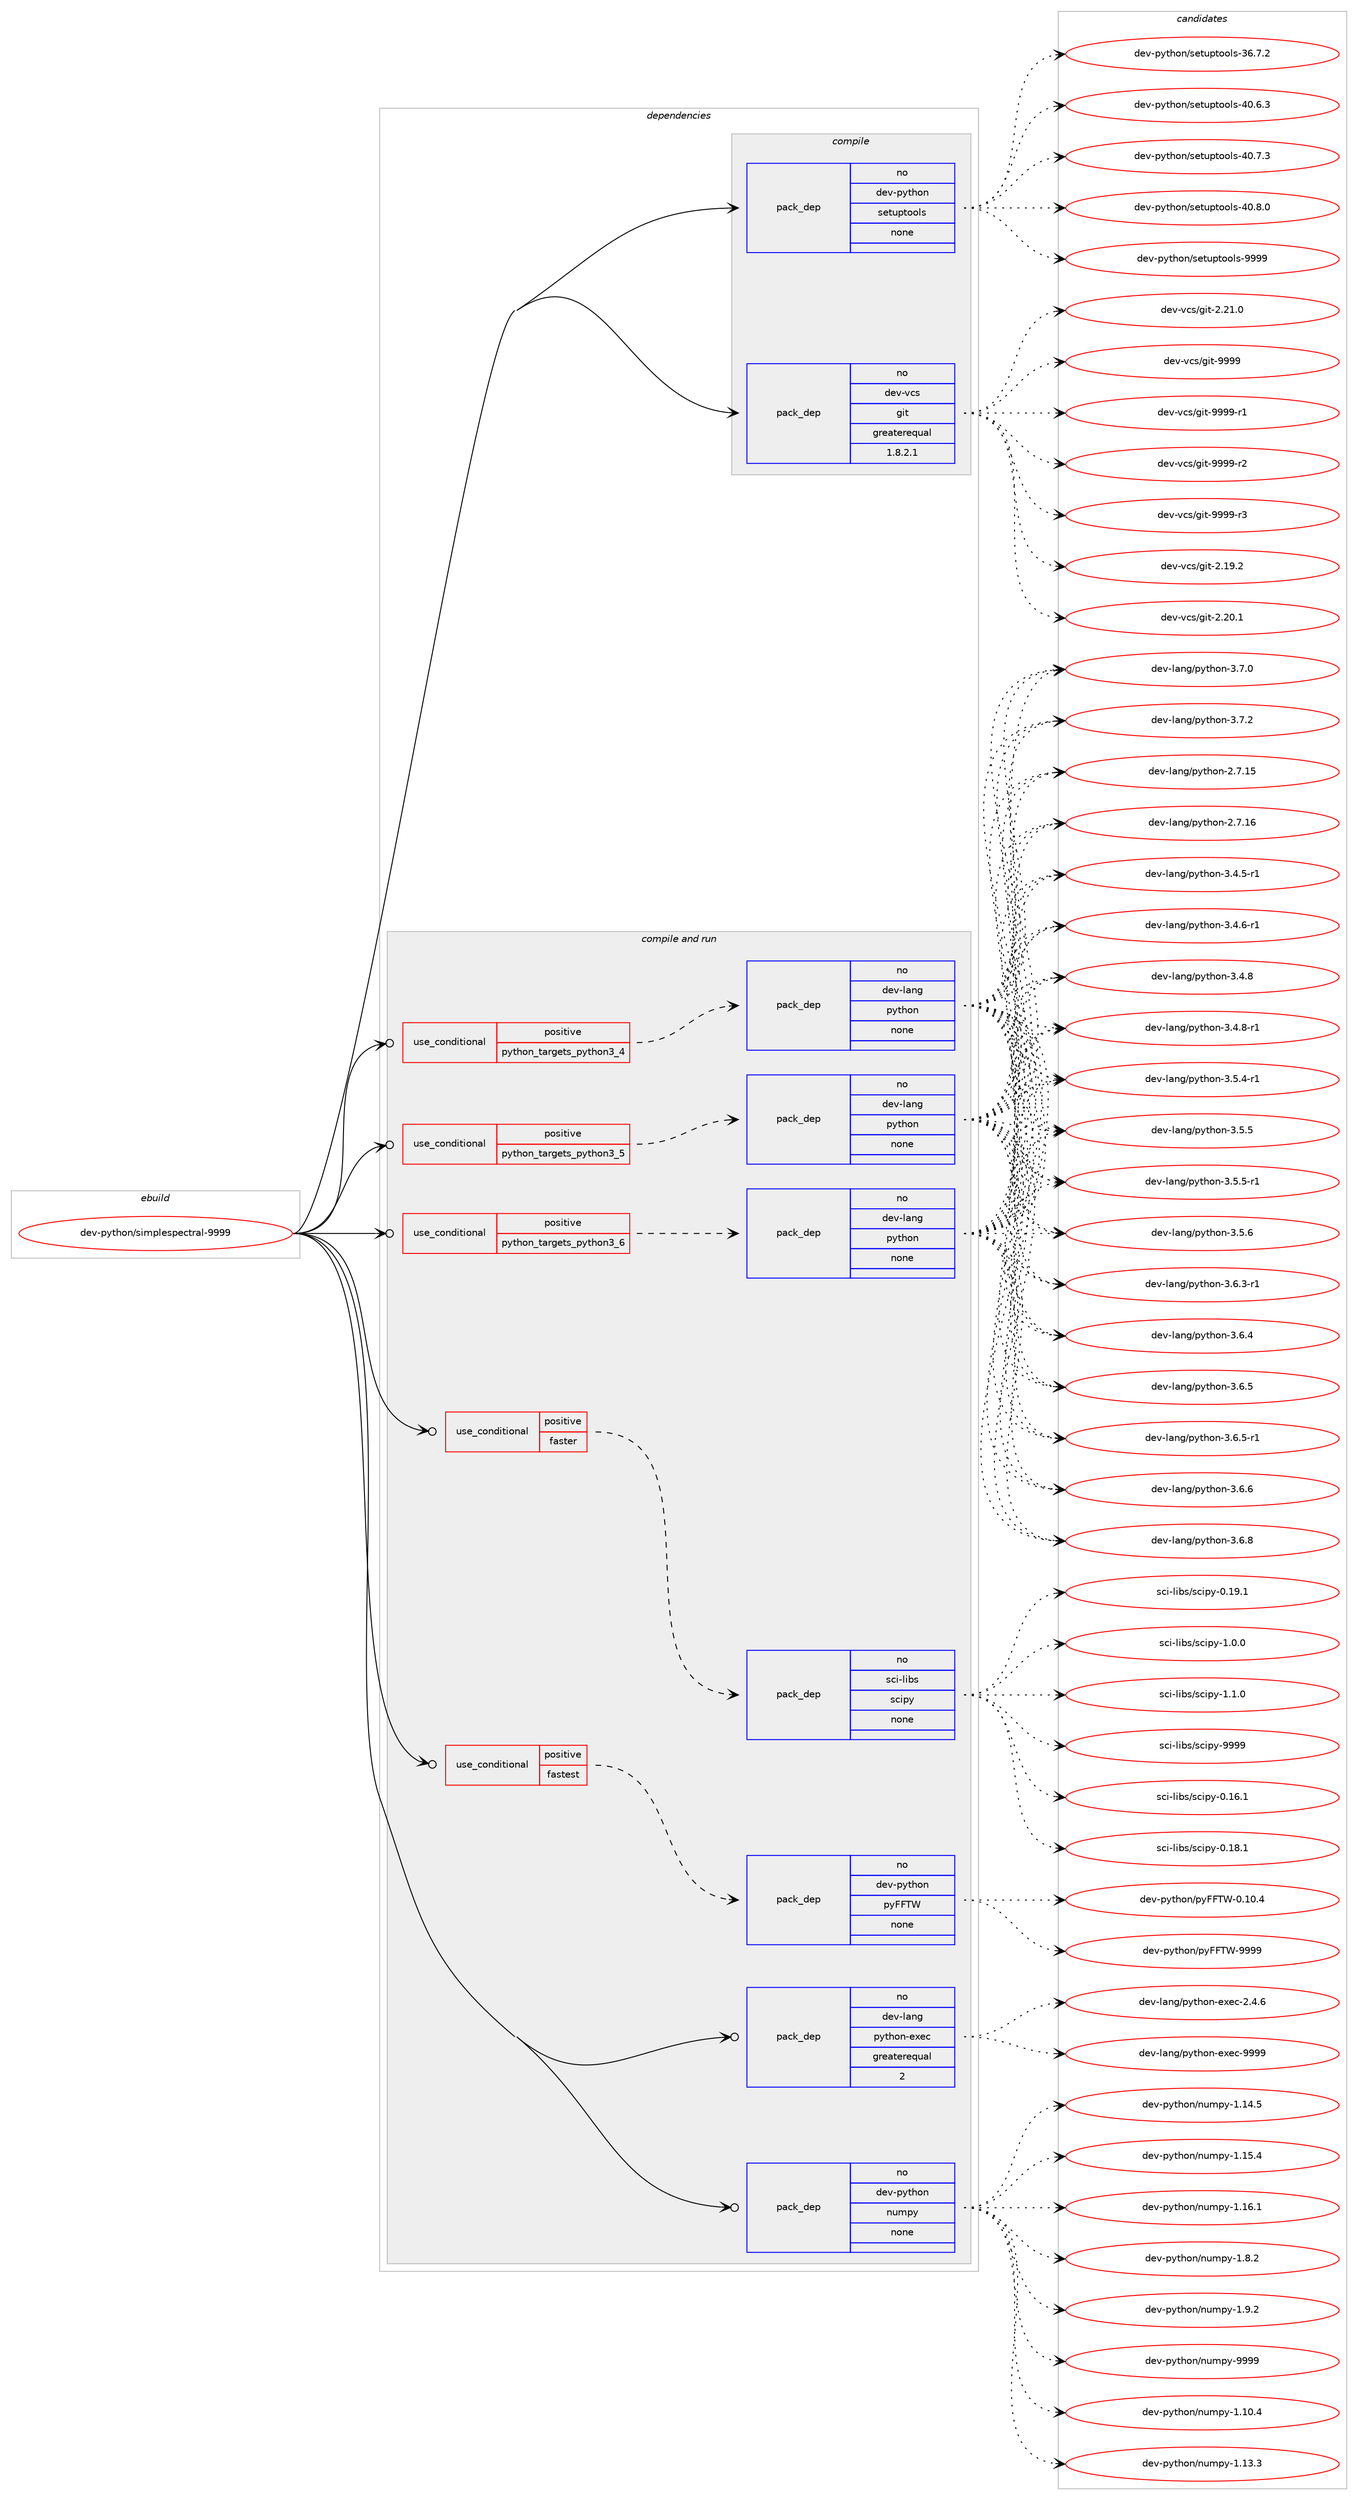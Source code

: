digraph prolog {

# *************
# Graph options
# *************

newrank=true;
concentrate=true;
compound=true;
graph [rankdir=LR,fontname=Helvetica,fontsize=10,ranksep=1.5];#, ranksep=2.5, nodesep=0.2];
edge  [arrowhead=vee];
node  [fontname=Helvetica,fontsize=10];

# **********
# The ebuild
# **********

subgraph cluster_leftcol {
color=gray;
rank=same;
label=<<i>ebuild</i>>;
id [label="dev-python/simplespectral-9999", color=red, width=4, href="../dev-python/simplespectral-9999.svg"];
}

# ****************
# The dependencies
# ****************

subgraph cluster_midcol {
color=gray;
label=<<i>dependencies</i>>;
subgraph cluster_compile {
fillcolor="#eeeeee";
style=filled;
label=<<i>compile</i>>;
subgraph pack1033255 {
dependency1441243 [label=<<TABLE BORDER="0" CELLBORDER="1" CELLSPACING="0" CELLPADDING="4" WIDTH="220"><TR><TD ROWSPAN="6" CELLPADDING="30">pack_dep</TD></TR><TR><TD WIDTH="110">no</TD></TR><TR><TD>dev-python</TD></TR><TR><TD>setuptools</TD></TR><TR><TD>none</TD></TR><TR><TD></TD></TR></TABLE>>, shape=none, color=blue];
}
id:e -> dependency1441243:w [weight=20,style="solid",arrowhead="vee"];
subgraph pack1033256 {
dependency1441244 [label=<<TABLE BORDER="0" CELLBORDER="1" CELLSPACING="0" CELLPADDING="4" WIDTH="220"><TR><TD ROWSPAN="6" CELLPADDING="30">pack_dep</TD></TR><TR><TD WIDTH="110">no</TD></TR><TR><TD>dev-vcs</TD></TR><TR><TD>git</TD></TR><TR><TD>greaterequal</TD></TR><TR><TD>1.8.2.1</TD></TR></TABLE>>, shape=none, color=blue];
}
id:e -> dependency1441244:w [weight=20,style="solid",arrowhead="vee"];
}
subgraph cluster_compileandrun {
fillcolor="#eeeeee";
style=filled;
label=<<i>compile and run</i>>;
subgraph cond384626 {
dependency1441245 [label=<<TABLE BORDER="0" CELLBORDER="1" CELLSPACING="0" CELLPADDING="4"><TR><TD ROWSPAN="3" CELLPADDING="10">use_conditional</TD></TR><TR><TD>positive</TD></TR><TR><TD>faster</TD></TR></TABLE>>, shape=none, color=red];
subgraph pack1033257 {
dependency1441246 [label=<<TABLE BORDER="0" CELLBORDER="1" CELLSPACING="0" CELLPADDING="4" WIDTH="220"><TR><TD ROWSPAN="6" CELLPADDING="30">pack_dep</TD></TR><TR><TD WIDTH="110">no</TD></TR><TR><TD>sci-libs</TD></TR><TR><TD>scipy</TD></TR><TR><TD>none</TD></TR><TR><TD></TD></TR></TABLE>>, shape=none, color=blue];
}
dependency1441245:e -> dependency1441246:w [weight=20,style="dashed",arrowhead="vee"];
}
id:e -> dependency1441245:w [weight=20,style="solid",arrowhead="odotvee"];
subgraph cond384627 {
dependency1441247 [label=<<TABLE BORDER="0" CELLBORDER="1" CELLSPACING="0" CELLPADDING="4"><TR><TD ROWSPAN="3" CELLPADDING="10">use_conditional</TD></TR><TR><TD>positive</TD></TR><TR><TD>fastest</TD></TR></TABLE>>, shape=none, color=red];
subgraph pack1033258 {
dependency1441248 [label=<<TABLE BORDER="0" CELLBORDER="1" CELLSPACING="0" CELLPADDING="4" WIDTH="220"><TR><TD ROWSPAN="6" CELLPADDING="30">pack_dep</TD></TR><TR><TD WIDTH="110">no</TD></TR><TR><TD>dev-python</TD></TR><TR><TD>pyFFTW</TD></TR><TR><TD>none</TD></TR><TR><TD></TD></TR></TABLE>>, shape=none, color=blue];
}
dependency1441247:e -> dependency1441248:w [weight=20,style="dashed",arrowhead="vee"];
}
id:e -> dependency1441247:w [weight=20,style="solid",arrowhead="odotvee"];
subgraph cond384628 {
dependency1441249 [label=<<TABLE BORDER="0" CELLBORDER="1" CELLSPACING="0" CELLPADDING="4"><TR><TD ROWSPAN="3" CELLPADDING="10">use_conditional</TD></TR><TR><TD>positive</TD></TR><TR><TD>python_targets_python3_4</TD></TR></TABLE>>, shape=none, color=red];
subgraph pack1033259 {
dependency1441250 [label=<<TABLE BORDER="0" CELLBORDER="1" CELLSPACING="0" CELLPADDING="4" WIDTH="220"><TR><TD ROWSPAN="6" CELLPADDING="30">pack_dep</TD></TR><TR><TD WIDTH="110">no</TD></TR><TR><TD>dev-lang</TD></TR><TR><TD>python</TD></TR><TR><TD>none</TD></TR><TR><TD></TD></TR></TABLE>>, shape=none, color=blue];
}
dependency1441249:e -> dependency1441250:w [weight=20,style="dashed",arrowhead="vee"];
}
id:e -> dependency1441249:w [weight=20,style="solid",arrowhead="odotvee"];
subgraph cond384629 {
dependency1441251 [label=<<TABLE BORDER="0" CELLBORDER="1" CELLSPACING="0" CELLPADDING="4"><TR><TD ROWSPAN="3" CELLPADDING="10">use_conditional</TD></TR><TR><TD>positive</TD></TR><TR><TD>python_targets_python3_5</TD></TR></TABLE>>, shape=none, color=red];
subgraph pack1033260 {
dependency1441252 [label=<<TABLE BORDER="0" CELLBORDER="1" CELLSPACING="0" CELLPADDING="4" WIDTH="220"><TR><TD ROWSPAN="6" CELLPADDING="30">pack_dep</TD></TR><TR><TD WIDTH="110">no</TD></TR><TR><TD>dev-lang</TD></TR><TR><TD>python</TD></TR><TR><TD>none</TD></TR><TR><TD></TD></TR></TABLE>>, shape=none, color=blue];
}
dependency1441251:e -> dependency1441252:w [weight=20,style="dashed",arrowhead="vee"];
}
id:e -> dependency1441251:w [weight=20,style="solid",arrowhead="odotvee"];
subgraph cond384630 {
dependency1441253 [label=<<TABLE BORDER="0" CELLBORDER="1" CELLSPACING="0" CELLPADDING="4"><TR><TD ROWSPAN="3" CELLPADDING="10">use_conditional</TD></TR><TR><TD>positive</TD></TR><TR><TD>python_targets_python3_6</TD></TR></TABLE>>, shape=none, color=red];
subgraph pack1033261 {
dependency1441254 [label=<<TABLE BORDER="0" CELLBORDER="1" CELLSPACING="0" CELLPADDING="4" WIDTH="220"><TR><TD ROWSPAN="6" CELLPADDING="30">pack_dep</TD></TR><TR><TD WIDTH="110">no</TD></TR><TR><TD>dev-lang</TD></TR><TR><TD>python</TD></TR><TR><TD>none</TD></TR><TR><TD></TD></TR></TABLE>>, shape=none, color=blue];
}
dependency1441253:e -> dependency1441254:w [weight=20,style="dashed",arrowhead="vee"];
}
id:e -> dependency1441253:w [weight=20,style="solid",arrowhead="odotvee"];
subgraph pack1033262 {
dependency1441255 [label=<<TABLE BORDER="0" CELLBORDER="1" CELLSPACING="0" CELLPADDING="4" WIDTH="220"><TR><TD ROWSPAN="6" CELLPADDING="30">pack_dep</TD></TR><TR><TD WIDTH="110">no</TD></TR><TR><TD>dev-lang</TD></TR><TR><TD>python-exec</TD></TR><TR><TD>greaterequal</TD></TR><TR><TD>2</TD></TR></TABLE>>, shape=none, color=blue];
}
id:e -> dependency1441255:w [weight=20,style="solid",arrowhead="odotvee"];
subgraph pack1033263 {
dependency1441256 [label=<<TABLE BORDER="0" CELLBORDER="1" CELLSPACING="0" CELLPADDING="4" WIDTH="220"><TR><TD ROWSPAN="6" CELLPADDING="30">pack_dep</TD></TR><TR><TD WIDTH="110">no</TD></TR><TR><TD>dev-python</TD></TR><TR><TD>numpy</TD></TR><TR><TD>none</TD></TR><TR><TD></TD></TR></TABLE>>, shape=none, color=blue];
}
id:e -> dependency1441256:w [weight=20,style="solid",arrowhead="odotvee"];
}
subgraph cluster_run {
fillcolor="#eeeeee";
style=filled;
label=<<i>run</i>>;
}
}

# **************
# The candidates
# **************

subgraph cluster_choices {
rank=same;
color=gray;
label=<<i>candidates</i>>;

subgraph choice1033255 {
color=black;
nodesep=1;
choice100101118451121211161041111104711510111611711211611111110811545515446554650 [label="dev-python/setuptools-36.7.2", color=red, width=4,href="../dev-python/setuptools-36.7.2.svg"];
choice100101118451121211161041111104711510111611711211611111110811545524846544651 [label="dev-python/setuptools-40.6.3", color=red, width=4,href="../dev-python/setuptools-40.6.3.svg"];
choice100101118451121211161041111104711510111611711211611111110811545524846554651 [label="dev-python/setuptools-40.7.3", color=red, width=4,href="../dev-python/setuptools-40.7.3.svg"];
choice100101118451121211161041111104711510111611711211611111110811545524846564648 [label="dev-python/setuptools-40.8.0", color=red, width=4,href="../dev-python/setuptools-40.8.0.svg"];
choice10010111845112121116104111110471151011161171121161111111081154557575757 [label="dev-python/setuptools-9999", color=red, width=4,href="../dev-python/setuptools-9999.svg"];
dependency1441243:e -> choice100101118451121211161041111104711510111611711211611111110811545515446554650:w [style=dotted,weight="100"];
dependency1441243:e -> choice100101118451121211161041111104711510111611711211611111110811545524846544651:w [style=dotted,weight="100"];
dependency1441243:e -> choice100101118451121211161041111104711510111611711211611111110811545524846554651:w [style=dotted,weight="100"];
dependency1441243:e -> choice100101118451121211161041111104711510111611711211611111110811545524846564648:w [style=dotted,weight="100"];
dependency1441243:e -> choice10010111845112121116104111110471151011161171121161111111081154557575757:w [style=dotted,weight="100"];
}
subgraph choice1033256 {
color=black;
nodesep=1;
choice10010111845118991154710310511645504649574650 [label="dev-vcs/git-2.19.2", color=red, width=4,href="../dev-vcs/git-2.19.2.svg"];
choice10010111845118991154710310511645504650484649 [label="dev-vcs/git-2.20.1", color=red, width=4,href="../dev-vcs/git-2.20.1.svg"];
choice10010111845118991154710310511645504650494648 [label="dev-vcs/git-2.21.0", color=red, width=4,href="../dev-vcs/git-2.21.0.svg"];
choice1001011184511899115471031051164557575757 [label="dev-vcs/git-9999", color=red, width=4,href="../dev-vcs/git-9999.svg"];
choice10010111845118991154710310511645575757574511449 [label="dev-vcs/git-9999-r1", color=red, width=4,href="../dev-vcs/git-9999-r1.svg"];
choice10010111845118991154710310511645575757574511450 [label="dev-vcs/git-9999-r2", color=red, width=4,href="../dev-vcs/git-9999-r2.svg"];
choice10010111845118991154710310511645575757574511451 [label="dev-vcs/git-9999-r3", color=red, width=4,href="../dev-vcs/git-9999-r3.svg"];
dependency1441244:e -> choice10010111845118991154710310511645504649574650:w [style=dotted,weight="100"];
dependency1441244:e -> choice10010111845118991154710310511645504650484649:w [style=dotted,weight="100"];
dependency1441244:e -> choice10010111845118991154710310511645504650494648:w [style=dotted,weight="100"];
dependency1441244:e -> choice1001011184511899115471031051164557575757:w [style=dotted,weight="100"];
dependency1441244:e -> choice10010111845118991154710310511645575757574511449:w [style=dotted,weight="100"];
dependency1441244:e -> choice10010111845118991154710310511645575757574511450:w [style=dotted,weight="100"];
dependency1441244:e -> choice10010111845118991154710310511645575757574511451:w [style=dotted,weight="100"];
}
subgraph choice1033257 {
color=black;
nodesep=1;
choice115991054510810598115471159910511212145484649544649 [label="sci-libs/scipy-0.16.1", color=red, width=4,href="../sci-libs/scipy-0.16.1.svg"];
choice115991054510810598115471159910511212145484649564649 [label="sci-libs/scipy-0.18.1", color=red, width=4,href="../sci-libs/scipy-0.18.1.svg"];
choice115991054510810598115471159910511212145484649574649 [label="sci-libs/scipy-0.19.1", color=red, width=4,href="../sci-libs/scipy-0.19.1.svg"];
choice1159910545108105981154711599105112121454946484648 [label="sci-libs/scipy-1.0.0", color=red, width=4,href="../sci-libs/scipy-1.0.0.svg"];
choice1159910545108105981154711599105112121454946494648 [label="sci-libs/scipy-1.1.0", color=red, width=4,href="../sci-libs/scipy-1.1.0.svg"];
choice11599105451081059811547115991051121214557575757 [label="sci-libs/scipy-9999", color=red, width=4,href="../sci-libs/scipy-9999.svg"];
dependency1441246:e -> choice115991054510810598115471159910511212145484649544649:w [style=dotted,weight="100"];
dependency1441246:e -> choice115991054510810598115471159910511212145484649564649:w [style=dotted,weight="100"];
dependency1441246:e -> choice115991054510810598115471159910511212145484649574649:w [style=dotted,weight="100"];
dependency1441246:e -> choice1159910545108105981154711599105112121454946484648:w [style=dotted,weight="100"];
dependency1441246:e -> choice1159910545108105981154711599105112121454946494648:w [style=dotted,weight="100"];
dependency1441246:e -> choice11599105451081059811547115991051121214557575757:w [style=dotted,weight="100"];
}
subgraph choice1033258 {
color=black;
nodesep=1;
choice10010111845112121116104111110471121217070848745484649484652 [label="dev-python/pyFFTW-0.10.4", color=red, width=4,href="../dev-python/pyFFTW-0.10.4.svg"];
choice1001011184511212111610411111047112121707084874557575757 [label="dev-python/pyFFTW-9999", color=red, width=4,href="../dev-python/pyFFTW-9999.svg"];
dependency1441248:e -> choice10010111845112121116104111110471121217070848745484649484652:w [style=dotted,weight="100"];
dependency1441248:e -> choice1001011184511212111610411111047112121707084874557575757:w [style=dotted,weight="100"];
}
subgraph choice1033259 {
color=black;
nodesep=1;
choice10010111845108971101034711212111610411111045504655464953 [label="dev-lang/python-2.7.15", color=red, width=4,href="../dev-lang/python-2.7.15.svg"];
choice10010111845108971101034711212111610411111045504655464954 [label="dev-lang/python-2.7.16", color=red, width=4,href="../dev-lang/python-2.7.16.svg"];
choice1001011184510897110103471121211161041111104551465246534511449 [label="dev-lang/python-3.4.5-r1", color=red, width=4,href="../dev-lang/python-3.4.5-r1.svg"];
choice1001011184510897110103471121211161041111104551465246544511449 [label="dev-lang/python-3.4.6-r1", color=red, width=4,href="../dev-lang/python-3.4.6-r1.svg"];
choice100101118451089711010347112121116104111110455146524656 [label="dev-lang/python-3.4.8", color=red, width=4,href="../dev-lang/python-3.4.8.svg"];
choice1001011184510897110103471121211161041111104551465246564511449 [label="dev-lang/python-3.4.8-r1", color=red, width=4,href="../dev-lang/python-3.4.8-r1.svg"];
choice1001011184510897110103471121211161041111104551465346524511449 [label="dev-lang/python-3.5.4-r1", color=red, width=4,href="../dev-lang/python-3.5.4-r1.svg"];
choice100101118451089711010347112121116104111110455146534653 [label="dev-lang/python-3.5.5", color=red, width=4,href="../dev-lang/python-3.5.5.svg"];
choice1001011184510897110103471121211161041111104551465346534511449 [label="dev-lang/python-3.5.5-r1", color=red, width=4,href="../dev-lang/python-3.5.5-r1.svg"];
choice100101118451089711010347112121116104111110455146534654 [label="dev-lang/python-3.5.6", color=red, width=4,href="../dev-lang/python-3.5.6.svg"];
choice1001011184510897110103471121211161041111104551465446514511449 [label="dev-lang/python-3.6.3-r1", color=red, width=4,href="../dev-lang/python-3.6.3-r1.svg"];
choice100101118451089711010347112121116104111110455146544652 [label="dev-lang/python-3.6.4", color=red, width=4,href="../dev-lang/python-3.6.4.svg"];
choice100101118451089711010347112121116104111110455146544653 [label="dev-lang/python-3.6.5", color=red, width=4,href="../dev-lang/python-3.6.5.svg"];
choice1001011184510897110103471121211161041111104551465446534511449 [label="dev-lang/python-3.6.5-r1", color=red, width=4,href="../dev-lang/python-3.6.5-r1.svg"];
choice100101118451089711010347112121116104111110455146544654 [label="dev-lang/python-3.6.6", color=red, width=4,href="../dev-lang/python-3.6.6.svg"];
choice100101118451089711010347112121116104111110455146544656 [label="dev-lang/python-3.6.8", color=red, width=4,href="../dev-lang/python-3.6.8.svg"];
choice100101118451089711010347112121116104111110455146554648 [label="dev-lang/python-3.7.0", color=red, width=4,href="../dev-lang/python-3.7.0.svg"];
choice100101118451089711010347112121116104111110455146554650 [label="dev-lang/python-3.7.2", color=red, width=4,href="../dev-lang/python-3.7.2.svg"];
dependency1441250:e -> choice10010111845108971101034711212111610411111045504655464953:w [style=dotted,weight="100"];
dependency1441250:e -> choice10010111845108971101034711212111610411111045504655464954:w [style=dotted,weight="100"];
dependency1441250:e -> choice1001011184510897110103471121211161041111104551465246534511449:w [style=dotted,weight="100"];
dependency1441250:e -> choice1001011184510897110103471121211161041111104551465246544511449:w [style=dotted,weight="100"];
dependency1441250:e -> choice100101118451089711010347112121116104111110455146524656:w [style=dotted,weight="100"];
dependency1441250:e -> choice1001011184510897110103471121211161041111104551465246564511449:w [style=dotted,weight="100"];
dependency1441250:e -> choice1001011184510897110103471121211161041111104551465346524511449:w [style=dotted,weight="100"];
dependency1441250:e -> choice100101118451089711010347112121116104111110455146534653:w [style=dotted,weight="100"];
dependency1441250:e -> choice1001011184510897110103471121211161041111104551465346534511449:w [style=dotted,weight="100"];
dependency1441250:e -> choice100101118451089711010347112121116104111110455146534654:w [style=dotted,weight="100"];
dependency1441250:e -> choice1001011184510897110103471121211161041111104551465446514511449:w [style=dotted,weight="100"];
dependency1441250:e -> choice100101118451089711010347112121116104111110455146544652:w [style=dotted,weight="100"];
dependency1441250:e -> choice100101118451089711010347112121116104111110455146544653:w [style=dotted,weight="100"];
dependency1441250:e -> choice1001011184510897110103471121211161041111104551465446534511449:w [style=dotted,weight="100"];
dependency1441250:e -> choice100101118451089711010347112121116104111110455146544654:w [style=dotted,weight="100"];
dependency1441250:e -> choice100101118451089711010347112121116104111110455146544656:w [style=dotted,weight="100"];
dependency1441250:e -> choice100101118451089711010347112121116104111110455146554648:w [style=dotted,weight="100"];
dependency1441250:e -> choice100101118451089711010347112121116104111110455146554650:w [style=dotted,weight="100"];
}
subgraph choice1033260 {
color=black;
nodesep=1;
choice10010111845108971101034711212111610411111045504655464953 [label="dev-lang/python-2.7.15", color=red, width=4,href="../dev-lang/python-2.7.15.svg"];
choice10010111845108971101034711212111610411111045504655464954 [label="dev-lang/python-2.7.16", color=red, width=4,href="../dev-lang/python-2.7.16.svg"];
choice1001011184510897110103471121211161041111104551465246534511449 [label="dev-lang/python-3.4.5-r1", color=red, width=4,href="../dev-lang/python-3.4.5-r1.svg"];
choice1001011184510897110103471121211161041111104551465246544511449 [label="dev-lang/python-3.4.6-r1", color=red, width=4,href="../dev-lang/python-3.4.6-r1.svg"];
choice100101118451089711010347112121116104111110455146524656 [label="dev-lang/python-3.4.8", color=red, width=4,href="../dev-lang/python-3.4.8.svg"];
choice1001011184510897110103471121211161041111104551465246564511449 [label="dev-lang/python-3.4.8-r1", color=red, width=4,href="../dev-lang/python-3.4.8-r1.svg"];
choice1001011184510897110103471121211161041111104551465346524511449 [label="dev-lang/python-3.5.4-r1", color=red, width=4,href="../dev-lang/python-3.5.4-r1.svg"];
choice100101118451089711010347112121116104111110455146534653 [label="dev-lang/python-3.5.5", color=red, width=4,href="../dev-lang/python-3.5.5.svg"];
choice1001011184510897110103471121211161041111104551465346534511449 [label="dev-lang/python-3.5.5-r1", color=red, width=4,href="../dev-lang/python-3.5.5-r1.svg"];
choice100101118451089711010347112121116104111110455146534654 [label="dev-lang/python-3.5.6", color=red, width=4,href="../dev-lang/python-3.5.6.svg"];
choice1001011184510897110103471121211161041111104551465446514511449 [label="dev-lang/python-3.6.3-r1", color=red, width=4,href="../dev-lang/python-3.6.3-r1.svg"];
choice100101118451089711010347112121116104111110455146544652 [label="dev-lang/python-3.6.4", color=red, width=4,href="../dev-lang/python-3.6.4.svg"];
choice100101118451089711010347112121116104111110455146544653 [label="dev-lang/python-3.6.5", color=red, width=4,href="../dev-lang/python-3.6.5.svg"];
choice1001011184510897110103471121211161041111104551465446534511449 [label="dev-lang/python-3.6.5-r1", color=red, width=4,href="../dev-lang/python-3.6.5-r1.svg"];
choice100101118451089711010347112121116104111110455146544654 [label="dev-lang/python-3.6.6", color=red, width=4,href="../dev-lang/python-3.6.6.svg"];
choice100101118451089711010347112121116104111110455146544656 [label="dev-lang/python-3.6.8", color=red, width=4,href="../dev-lang/python-3.6.8.svg"];
choice100101118451089711010347112121116104111110455146554648 [label="dev-lang/python-3.7.0", color=red, width=4,href="../dev-lang/python-3.7.0.svg"];
choice100101118451089711010347112121116104111110455146554650 [label="dev-lang/python-3.7.2", color=red, width=4,href="../dev-lang/python-3.7.2.svg"];
dependency1441252:e -> choice10010111845108971101034711212111610411111045504655464953:w [style=dotted,weight="100"];
dependency1441252:e -> choice10010111845108971101034711212111610411111045504655464954:w [style=dotted,weight="100"];
dependency1441252:e -> choice1001011184510897110103471121211161041111104551465246534511449:w [style=dotted,weight="100"];
dependency1441252:e -> choice1001011184510897110103471121211161041111104551465246544511449:w [style=dotted,weight="100"];
dependency1441252:e -> choice100101118451089711010347112121116104111110455146524656:w [style=dotted,weight="100"];
dependency1441252:e -> choice1001011184510897110103471121211161041111104551465246564511449:w [style=dotted,weight="100"];
dependency1441252:e -> choice1001011184510897110103471121211161041111104551465346524511449:w [style=dotted,weight="100"];
dependency1441252:e -> choice100101118451089711010347112121116104111110455146534653:w [style=dotted,weight="100"];
dependency1441252:e -> choice1001011184510897110103471121211161041111104551465346534511449:w [style=dotted,weight="100"];
dependency1441252:e -> choice100101118451089711010347112121116104111110455146534654:w [style=dotted,weight="100"];
dependency1441252:e -> choice1001011184510897110103471121211161041111104551465446514511449:w [style=dotted,weight="100"];
dependency1441252:e -> choice100101118451089711010347112121116104111110455146544652:w [style=dotted,weight="100"];
dependency1441252:e -> choice100101118451089711010347112121116104111110455146544653:w [style=dotted,weight="100"];
dependency1441252:e -> choice1001011184510897110103471121211161041111104551465446534511449:w [style=dotted,weight="100"];
dependency1441252:e -> choice100101118451089711010347112121116104111110455146544654:w [style=dotted,weight="100"];
dependency1441252:e -> choice100101118451089711010347112121116104111110455146544656:w [style=dotted,weight="100"];
dependency1441252:e -> choice100101118451089711010347112121116104111110455146554648:w [style=dotted,weight="100"];
dependency1441252:e -> choice100101118451089711010347112121116104111110455146554650:w [style=dotted,weight="100"];
}
subgraph choice1033261 {
color=black;
nodesep=1;
choice10010111845108971101034711212111610411111045504655464953 [label="dev-lang/python-2.7.15", color=red, width=4,href="../dev-lang/python-2.7.15.svg"];
choice10010111845108971101034711212111610411111045504655464954 [label="dev-lang/python-2.7.16", color=red, width=4,href="../dev-lang/python-2.7.16.svg"];
choice1001011184510897110103471121211161041111104551465246534511449 [label="dev-lang/python-3.4.5-r1", color=red, width=4,href="../dev-lang/python-3.4.5-r1.svg"];
choice1001011184510897110103471121211161041111104551465246544511449 [label="dev-lang/python-3.4.6-r1", color=red, width=4,href="../dev-lang/python-3.4.6-r1.svg"];
choice100101118451089711010347112121116104111110455146524656 [label="dev-lang/python-3.4.8", color=red, width=4,href="../dev-lang/python-3.4.8.svg"];
choice1001011184510897110103471121211161041111104551465246564511449 [label="dev-lang/python-3.4.8-r1", color=red, width=4,href="../dev-lang/python-3.4.8-r1.svg"];
choice1001011184510897110103471121211161041111104551465346524511449 [label="dev-lang/python-3.5.4-r1", color=red, width=4,href="../dev-lang/python-3.5.4-r1.svg"];
choice100101118451089711010347112121116104111110455146534653 [label="dev-lang/python-3.5.5", color=red, width=4,href="../dev-lang/python-3.5.5.svg"];
choice1001011184510897110103471121211161041111104551465346534511449 [label="dev-lang/python-3.5.5-r1", color=red, width=4,href="../dev-lang/python-3.5.5-r1.svg"];
choice100101118451089711010347112121116104111110455146534654 [label="dev-lang/python-3.5.6", color=red, width=4,href="../dev-lang/python-3.5.6.svg"];
choice1001011184510897110103471121211161041111104551465446514511449 [label="dev-lang/python-3.6.3-r1", color=red, width=4,href="../dev-lang/python-3.6.3-r1.svg"];
choice100101118451089711010347112121116104111110455146544652 [label="dev-lang/python-3.6.4", color=red, width=4,href="../dev-lang/python-3.6.4.svg"];
choice100101118451089711010347112121116104111110455146544653 [label="dev-lang/python-3.6.5", color=red, width=4,href="../dev-lang/python-3.6.5.svg"];
choice1001011184510897110103471121211161041111104551465446534511449 [label="dev-lang/python-3.6.5-r1", color=red, width=4,href="../dev-lang/python-3.6.5-r1.svg"];
choice100101118451089711010347112121116104111110455146544654 [label="dev-lang/python-3.6.6", color=red, width=4,href="../dev-lang/python-3.6.6.svg"];
choice100101118451089711010347112121116104111110455146544656 [label="dev-lang/python-3.6.8", color=red, width=4,href="../dev-lang/python-3.6.8.svg"];
choice100101118451089711010347112121116104111110455146554648 [label="dev-lang/python-3.7.0", color=red, width=4,href="../dev-lang/python-3.7.0.svg"];
choice100101118451089711010347112121116104111110455146554650 [label="dev-lang/python-3.7.2", color=red, width=4,href="../dev-lang/python-3.7.2.svg"];
dependency1441254:e -> choice10010111845108971101034711212111610411111045504655464953:w [style=dotted,weight="100"];
dependency1441254:e -> choice10010111845108971101034711212111610411111045504655464954:w [style=dotted,weight="100"];
dependency1441254:e -> choice1001011184510897110103471121211161041111104551465246534511449:w [style=dotted,weight="100"];
dependency1441254:e -> choice1001011184510897110103471121211161041111104551465246544511449:w [style=dotted,weight="100"];
dependency1441254:e -> choice100101118451089711010347112121116104111110455146524656:w [style=dotted,weight="100"];
dependency1441254:e -> choice1001011184510897110103471121211161041111104551465246564511449:w [style=dotted,weight="100"];
dependency1441254:e -> choice1001011184510897110103471121211161041111104551465346524511449:w [style=dotted,weight="100"];
dependency1441254:e -> choice100101118451089711010347112121116104111110455146534653:w [style=dotted,weight="100"];
dependency1441254:e -> choice1001011184510897110103471121211161041111104551465346534511449:w [style=dotted,weight="100"];
dependency1441254:e -> choice100101118451089711010347112121116104111110455146534654:w [style=dotted,weight="100"];
dependency1441254:e -> choice1001011184510897110103471121211161041111104551465446514511449:w [style=dotted,weight="100"];
dependency1441254:e -> choice100101118451089711010347112121116104111110455146544652:w [style=dotted,weight="100"];
dependency1441254:e -> choice100101118451089711010347112121116104111110455146544653:w [style=dotted,weight="100"];
dependency1441254:e -> choice1001011184510897110103471121211161041111104551465446534511449:w [style=dotted,weight="100"];
dependency1441254:e -> choice100101118451089711010347112121116104111110455146544654:w [style=dotted,weight="100"];
dependency1441254:e -> choice100101118451089711010347112121116104111110455146544656:w [style=dotted,weight="100"];
dependency1441254:e -> choice100101118451089711010347112121116104111110455146554648:w [style=dotted,weight="100"];
dependency1441254:e -> choice100101118451089711010347112121116104111110455146554650:w [style=dotted,weight="100"];
}
subgraph choice1033262 {
color=black;
nodesep=1;
choice1001011184510897110103471121211161041111104510112010199455046524654 [label="dev-lang/python-exec-2.4.6", color=red, width=4,href="../dev-lang/python-exec-2.4.6.svg"];
choice10010111845108971101034711212111610411111045101120101994557575757 [label="dev-lang/python-exec-9999", color=red, width=4,href="../dev-lang/python-exec-9999.svg"];
dependency1441255:e -> choice1001011184510897110103471121211161041111104510112010199455046524654:w [style=dotted,weight="100"];
dependency1441255:e -> choice10010111845108971101034711212111610411111045101120101994557575757:w [style=dotted,weight="100"];
}
subgraph choice1033263 {
color=black;
nodesep=1;
choice100101118451121211161041111104711011710911212145494649484652 [label="dev-python/numpy-1.10.4", color=red, width=4,href="../dev-python/numpy-1.10.4.svg"];
choice100101118451121211161041111104711011710911212145494649514651 [label="dev-python/numpy-1.13.3", color=red, width=4,href="../dev-python/numpy-1.13.3.svg"];
choice100101118451121211161041111104711011710911212145494649524653 [label="dev-python/numpy-1.14.5", color=red, width=4,href="../dev-python/numpy-1.14.5.svg"];
choice100101118451121211161041111104711011710911212145494649534652 [label="dev-python/numpy-1.15.4", color=red, width=4,href="../dev-python/numpy-1.15.4.svg"];
choice100101118451121211161041111104711011710911212145494649544649 [label="dev-python/numpy-1.16.1", color=red, width=4,href="../dev-python/numpy-1.16.1.svg"];
choice1001011184511212111610411111047110117109112121454946564650 [label="dev-python/numpy-1.8.2", color=red, width=4,href="../dev-python/numpy-1.8.2.svg"];
choice1001011184511212111610411111047110117109112121454946574650 [label="dev-python/numpy-1.9.2", color=red, width=4,href="../dev-python/numpy-1.9.2.svg"];
choice10010111845112121116104111110471101171091121214557575757 [label="dev-python/numpy-9999", color=red, width=4,href="../dev-python/numpy-9999.svg"];
dependency1441256:e -> choice100101118451121211161041111104711011710911212145494649484652:w [style=dotted,weight="100"];
dependency1441256:e -> choice100101118451121211161041111104711011710911212145494649514651:w [style=dotted,weight="100"];
dependency1441256:e -> choice100101118451121211161041111104711011710911212145494649524653:w [style=dotted,weight="100"];
dependency1441256:e -> choice100101118451121211161041111104711011710911212145494649534652:w [style=dotted,weight="100"];
dependency1441256:e -> choice100101118451121211161041111104711011710911212145494649544649:w [style=dotted,weight="100"];
dependency1441256:e -> choice1001011184511212111610411111047110117109112121454946564650:w [style=dotted,weight="100"];
dependency1441256:e -> choice1001011184511212111610411111047110117109112121454946574650:w [style=dotted,weight="100"];
dependency1441256:e -> choice10010111845112121116104111110471101171091121214557575757:w [style=dotted,weight="100"];
}
}

}
